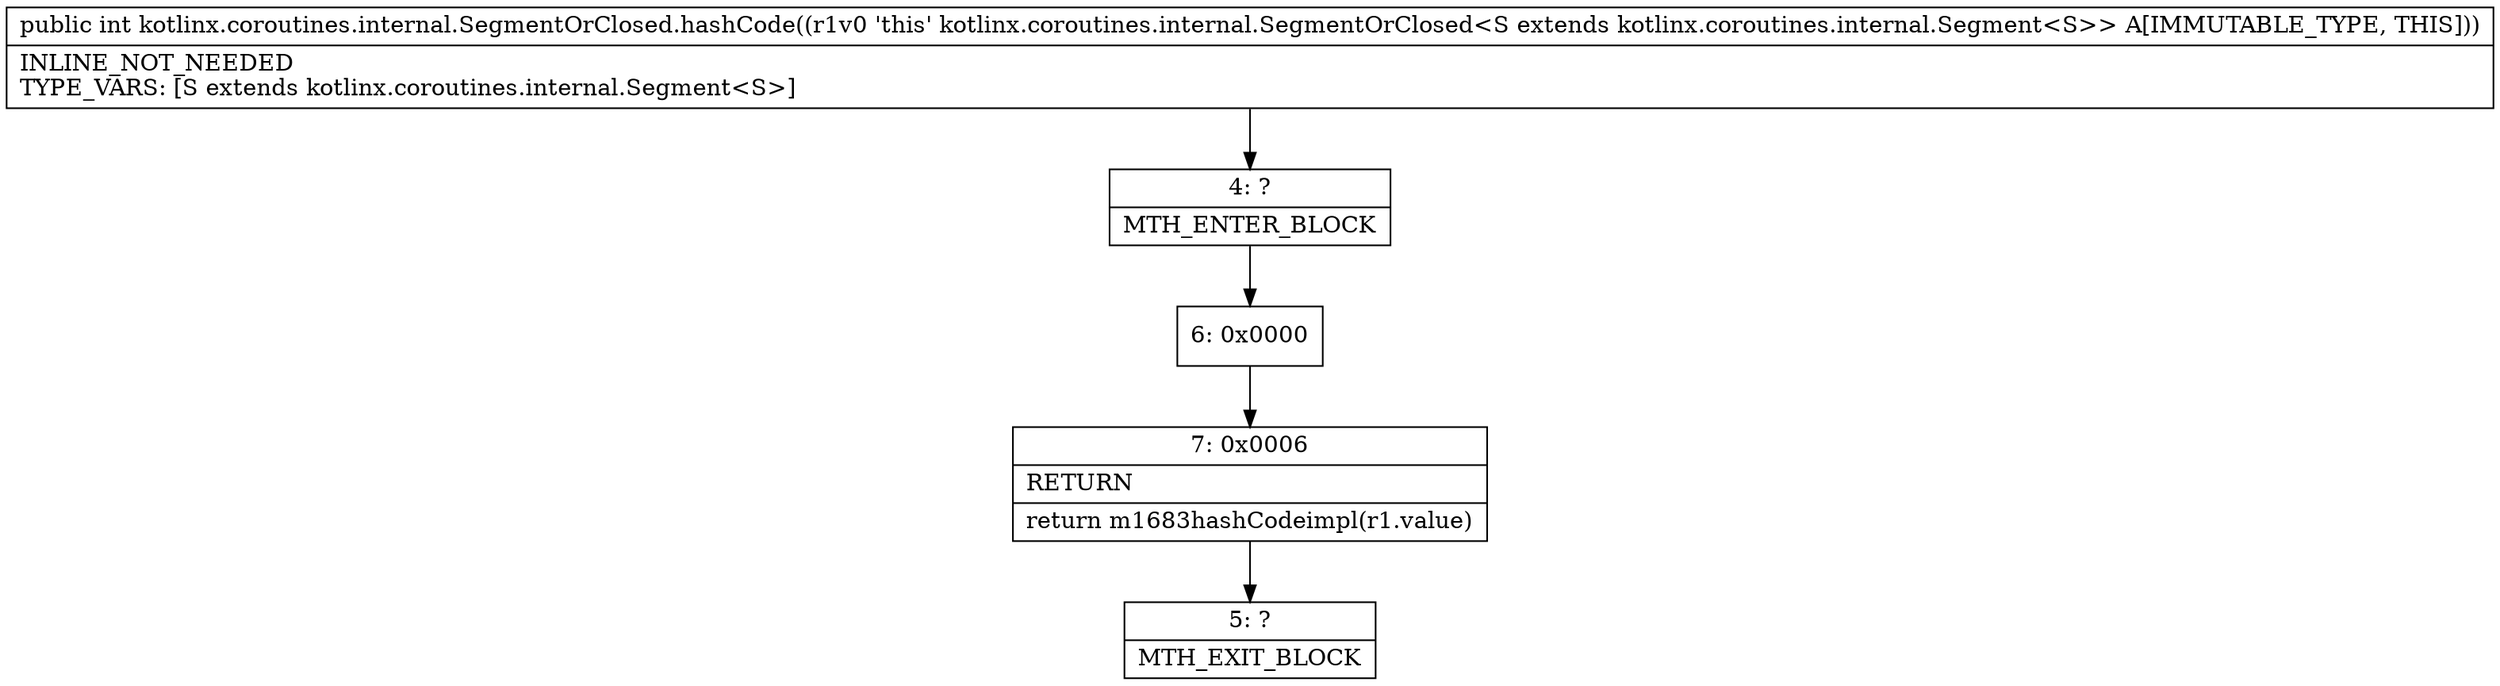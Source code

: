 digraph "CFG forkotlinx.coroutines.internal.SegmentOrClosed.hashCode()I" {
Node_4 [shape=record,label="{4\:\ ?|MTH_ENTER_BLOCK\l}"];
Node_6 [shape=record,label="{6\:\ 0x0000}"];
Node_7 [shape=record,label="{7\:\ 0x0006|RETURN\l|return m1683hashCodeimpl(r1.value)\l}"];
Node_5 [shape=record,label="{5\:\ ?|MTH_EXIT_BLOCK\l}"];
MethodNode[shape=record,label="{public int kotlinx.coroutines.internal.SegmentOrClosed.hashCode((r1v0 'this' kotlinx.coroutines.internal.SegmentOrClosed\<S extends kotlinx.coroutines.internal.Segment\<S\>\> A[IMMUTABLE_TYPE, THIS]))  | INLINE_NOT_NEEDED\lTYPE_VARS: [S extends kotlinx.coroutines.internal.Segment\<S\>]\l}"];
MethodNode -> Node_4;Node_4 -> Node_6;
Node_6 -> Node_7;
Node_7 -> Node_5;
}

